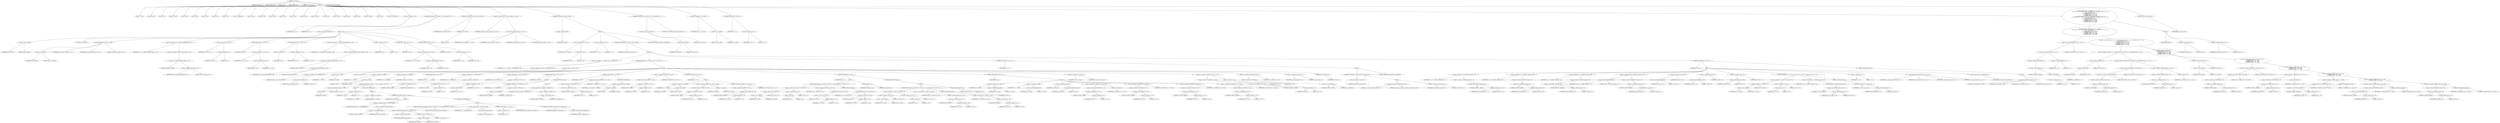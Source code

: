 digraph cache_insert {  
"1000125" [label = "(METHOD,cache_insert)" ]
"1000126" [label = "(PARAM,const char *a1)" ]
"1000127" [label = "(PARAM,_DWORD *a2)" ]
"1000128" [label = "(PARAM,int a3)" ]
"1000129" [label = "(PARAM,unsigned int a4)" ]
"1000130" [label = "(PARAM,unsigned __int16 a5)" ]
"1000131" [label = "(BLOCK,,)" ]
"1000132" [label = "(LOCAL,v5: __int16)" ]
"1000133" [label = "(LOCAL,result: int)" ]
"1000134" [label = "(LOCAL,v11: int)" ]
"1000135" [label = "(LOCAL,v12: __int16)" ]
"1000136" [label = "(LOCAL,v13: int)" ]
"1000137" [label = "(LOCAL,v14: int)" ]
"1000138" [label = "(LOCAL,v15: int)" ]
"1000139" [label = "(LOCAL,v16: int)" ]
"1000140" [label = "(LOCAL,v17: int)" ]
"1000141" [label = "(LOCAL,v18: unsigned int)" ]
"1000142" [label = "(LOCAL,v19: bool)" ]
"1000143" [label = "(LOCAL,v20: bool)" ]
"1000144" [label = "(LOCAL,v21: int)" ]
"1000145" [label = "(LOCAL,v22: int)" ]
"1000146" [label = "(LOCAL,v23: int)" ]
"1000147" [label = "(LOCAL,v24: int *)" ]
"1000148" [label = "(LOCAL,v25: char *)" ]
"1000149" [label = "(LOCAL,v26: int)" ]
"1000150" [label = "(LOCAL,v27: int)" ]
"1000151" [label = "(LOCAL,v28: int)" ]
"1000152" [label = "(LOCAL,v29: int)" ]
"1000153" [label = "(LOCAL,v30: _BYTE *)" ]
"1000154" [label = "(LOCAL,v31: int)" ]
"1000155" [label = "(LOCAL,v32: _DWORD [ 4 ])" ]
"1000156" [label = "(<operator>.assignment,v5 = a5)" ]
"1000157" [label = "(IDENTIFIER,v5,v5 = a5)" ]
"1000158" [label = "(IDENTIFIER,a5,v5 = a5)" ]
"1000159" [label = "(CONTROL_STRUCTURE,if ( (a5 & 0x980) != 0 ),if ( (a5 & 0x980) != 0 ))" ]
"1000160" [label = "(<operator>.notEquals,(a5 & 0x980) != 0)" ]
"1000161" [label = "(<operator>.and,a5 & 0x980)" ]
"1000162" [label = "(IDENTIFIER,a5,a5 & 0x980)" ]
"1000163" [label = "(LITERAL,0x980,a5 & 0x980)" ]
"1000164" [label = "(LITERAL,0,(a5 & 0x980) != 0)" ]
"1000165" [label = "(BLOCK,,)" ]
"1000166" [label = "(log_query,log_query(a5 | 0x10000, a1, a2, 0))" ]
"1000167" [label = "(<operator>.or,a5 | 0x10000)" ]
"1000168" [label = "(IDENTIFIER,a5,a5 | 0x10000)" ]
"1000169" [label = "(LITERAL,0x10000,a5 | 0x10000)" ]
"1000170" [label = "(IDENTIFIER,a1,log_query(a5 | 0x10000, a1, a2, 0))" ]
"1000171" [label = "(IDENTIFIER,a2,log_query(a5 | 0x10000, a1, a2, 0))" ]
"1000172" [label = "(LITERAL,0,log_query(a5 | 0x10000, a1, a2, 0))" ]
"1000173" [label = "(<operator>.assignment,v18 = *(_DWORD *)(dnsmasq_daemon + 252))" ]
"1000174" [label = "(IDENTIFIER,v18,v18 = *(_DWORD *)(dnsmasq_daemon + 252))" ]
"1000175" [label = "(<operator>.indirection,*(_DWORD *)(dnsmasq_daemon + 252))" ]
"1000176" [label = "(<operator>.cast,(_DWORD *)(dnsmasq_daemon + 252))" ]
"1000177" [label = "(UNKNOWN,_DWORD *,_DWORD *)" ]
"1000178" [label = "(<operator>.addition,dnsmasq_daemon + 252)" ]
"1000179" [label = "(IDENTIFIER,dnsmasq_daemon,dnsmasq_daemon + 252)" ]
"1000180" [label = "(LITERAL,252,dnsmasq_daemon + 252)" ]
"1000181" [label = "(<operator>.assignment,v19 = v18 != 0)" ]
"1000182" [label = "(IDENTIFIER,v19,v19 = v18 != 0)" ]
"1000183" [label = "(<operator>.notEquals,v18 != 0)" ]
"1000184" [label = "(IDENTIFIER,v18,v18 != 0)" ]
"1000185" [label = "(LITERAL,0,v18 != 0)" ]
"1000186" [label = "(CONTROL_STRUCTURE,if ( v18 ),if ( v18 ))" ]
"1000187" [label = "(IDENTIFIER,v18,if ( v18 ))" ]
"1000188" [label = "(<operator>.assignment,v19 = a4 > v18)" ]
"1000189" [label = "(IDENTIFIER,v19,v19 = a4 > v18)" ]
"1000190" [label = "(<operator>.greaterThan,a4 > v18)" ]
"1000191" [label = "(IDENTIFIER,a4,a4 > v18)" ]
"1000192" [label = "(IDENTIFIER,v18,a4 > v18)" ]
"1000193" [label = "(CONTROL_STRUCTURE,if ( !v19 ),if ( !v19 ))" ]
"1000194" [label = "(<operator>.logicalNot,!v19)" ]
"1000195" [label = "(IDENTIFIER,v19,!v19)" ]
"1000196" [label = "(<operator>.assignment,v18 = a4)" ]
"1000197" [label = "(IDENTIFIER,v18,v18 = a4)" ]
"1000198" [label = "(IDENTIFIER,a4,v18 = a4)" ]
"1000199" [label = "(<operator>.assignment,a4 = *(_DWORD *)(dnsmasq_daemon + 248))" ]
"1000200" [label = "(IDENTIFIER,a4,a4 = *(_DWORD *)(dnsmasq_daemon + 248))" ]
"1000201" [label = "(<operator>.indirection,*(_DWORD *)(dnsmasq_daemon + 248))" ]
"1000202" [label = "(<operator>.cast,(_DWORD *)(dnsmasq_daemon + 248))" ]
"1000203" [label = "(UNKNOWN,_DWORD *,_DWORD *)" ]
"1000204" [label = "(<operator>.addition,dnsmasq_daemon + 248)" ]
"1000205" [label = "(IDENTIFIER,dnsmasq_daemon,dnsmasq_daemon + 248)" ]
"1000206" [label = "(LITERAL,248,dnsmasq_daemon + 248)" ]
"1000207" [label = "(<operator>.assignment,v20 = 1)" ]
"1000208" [label = "(IDENTIFIER,v20,v20 = 1)" ]
"1000209" [label = "(LITERAL,1,v20 = 1)" ]
"1000210" [label = "(CONTROL_STRUCTURE,if ( a4 ),if ( a4 ))" ]
"1000211" [label = "(IDENTIFIER,a4,if ( a4 ))" ]
"1000212" [label = "(<operator>.assignment,v20 = v18 >= a4)" ]
"1000213" [label = "(IDENTIFIER,v20,v20 = v18 >= a4)" ]
"1000214" [label = "(<operator>.greaterEqualsThan,v18 >= a4)" ]
"1000215" [label = "(IDENTIFIER,v18,v18 >= a4)" ]
"1000216" [label = "(IDENTIFIER,a4,v18 >= a4)" ]
"1000217" [label = "(CONTROL_STRUCTURE,if ( v20 ),if ( v20 ))" ]
"1000218" [label = "(IDENTIFIER,v20,if ( v20 ))" ]
"1000219" [label = "(<operator>.assignment,a4 = v18)" ]
"1000220" [label = "(IDENTIFIER,a4,a4 = v18)" ]
"1000221" [label = "(IDENTIFIER,v18,a4 = v18)" ]
"1000222" [label = "(CONTROL_STRUCTURE,if ( insert_error ),if ( insert_error ))" ]
"1000223" [label = "(IDENTIFIER,insert_error,if ( insert_error ))" ]
"1000224" [label = "(RETURN,return 0;,return 0;)" ]
"1000225" [label = "(LITERAL,0,return 0;)" ]
"1000226" [label = "(<operator>.assignment,result = cache_scan_free(a1, a2, a3, a5))" ]
"1000227" [label = "(IDENTIFIER,result,result = cache_scan_free(a1, a2, a3, a5))" ]
"1000228" [label = "(cache_scan_free,cache_scan_free(a1, a2, a3, a5))" ]
"1000229" [label = "(IDENTIFIER,a1,cache_scan_free(a1, a2, a3, a5))" ]
"1000230" [label = "(IDENTIFIER,a2,cache_scan_free(a1, a2, a3, a5))" ]
"1000231" [label = "(IDENTIFIER,a3,cache_scan_free(a1, a2, a3, a5))" ]
"1000232" [label = "(IDENTIFIER,a5,cache_scan_free(a1, a2, a3, a5))" ]
"1000233" [label = "(CONTROL_STRUCTURE,if ( !result ),if ( !result ))" ]
"1000234" [label = "(<operator>.logicalNot,!result)" ]
"1000235" [label = "(IDENTIFIER,result,!result)" ]
"1000236" [label = "(BLOCK,,)" ]
"1000237" [label = "(<operator>.assignment,v31 = a5 & 4)" ]
"1000238" [label = "(IDENTIFIER,v31,v31 = a5 & 4)" ]
"1000239" [label = "(<operator>.and,a5 & 4)" ]
"1000240" [label = "(IDENTIFIER,a5,a5 & 4)" ]
"1000241" [label = "(LITERAL,4,a5 & 4)" ]
"1000242" [label = "(<operator>.assignment,v11 = 0)" ]
"1000243" [label = "(IDENTIFIER,v11,v11 = 0)" ]
"1000244" [label = "(LITERAL,0,v11 = 0)" ]
"1000245" [label = "(CONTROL_STRUCTURE,while ( cache_tail ),while ( cache_tail ))" ]
"1000246" [label = "(IDENTIFIER,cache_tail,while ( cache_tail ))" ]
"1000247" [label = "(BLOCK,,)" ]
"1000248" [label = "(<operator>.assignment,v17 = *(unsigned __int16 *)(cache_tail + 36))" ]
"1000249" [label = "(IDENTIFIER,v17,v17 = *(unsigned __int16 *)(cache_tail + 36))" ]
"1000250" [label = "(<operator>.indirection,*(unsigned __int16 *)(cache_tail + 36))" ]
"1000251" [label = "(<operator>.cast,(unsigned __int16 *)(cache_tail + 36))" ]
"1000252" [label = "(UNKNOWN,unsigned __int16 *,unsigned __int16 *)" ]
"1000253" [label = "(<operator>.addition,cache_tail + 36)" ]
"1000254" [label = "(IDENTIFIER,cache_tail,cache_tail + 36)" ]
"1000255" [label = "(LITERAL,36,cache_tail + 36)" ]
"1000256" [label = "(CONTROL_STRUCTURE,if ( (v17 & 0xC) == 0 ),if ( (v17 & 0xC) == 0 ))" ]
"1000257" [label = "(<operator>.equals,(v17 & 0xC) == 0)" ]
"1000258" [label = "(<operator>.and,v17 & 0xC)" ]
"1000259" [label = "(IDENTIFIER,v17,v17 & 0xC)" ]
"1000260" [label = "(LITERAL,0xC,v17 & 0xC)" ]
"1000261" [label = "(LITERAL,0,(v17 & 0xC) == 0)" ]
"1000262" [label = "(BLOCK,,)" ]
"1000263" [label = "(<operator>.assignment,v21 = (int)a1)" ]
"1000264" [label = "(IDENTIFIER,v21,v21 = (int)a1)" ]
"1000265" [label = "(<operator>.cast,(int)a1)" ]
"1000266" [label = "(UNKNOWN,int,int)" ]
"1000267" [label = "(IDENTIFIER,a1,(int)a1)" ]
"1000268" [label = "(<operator>.assignment,v22 = cache_tail)" ]
"1000269" [label = "(IDENTIFIER,v22,v22 = cache_tail)" ]
"1000270" [label = "(IDENTIFIER,cache_tail,v22 = cache_tail)" ]
"1000271" [label = "(CONTROL_STRUCTURE,if ( a1 ),if ( a1 ))" ]
"1000272" [label = "(IDENTIFIER,a1,if ( a1 ))" ]
"1000273" [label = "(BLOCK,,)" ]
"1000274" [label = "(CONTROL_STRUCTURE,if ( strlen(a1) <= 0x31 ),if ( strlen(a1) <= 0x31 ))" ]
"1000275" [label = "(<operator>.lessEqualsThan,strlen(a1) <= 0x31)" ]
"1000276" [label = "(strlen,strlen(a1))" ]
"1000277" [label = "(IDENTIFIER,a1,strlen(a1))" ]
"1000278" [label = "(LITERAL,0x31,strlen(a1) <= 0x31)" ]
"1000279" [label = "(BLOCK,,)" ]
"1000280" [label = "(<operator>.assignment,v21 = 0)" ]
"1000281" [label = "(IDENTIFIER,v21,v21 = 0)" ]
"1000282" [label = "(LITERAL,0,v21 = 0)" ]
"1000283" [label = "(CONTROL_STRUCTURE,else,else)" ]
"1000284" [label = "(BLOCK,,)" ]
"1000285" [label = "(<operator>.assignment,v21 = big_free)" ]
"1000286" [label = "(IDENTIFIER,v21,v21 = big_free)" ]
"1000287" [label = "(IDENTIFIER,big_free,v21 = big_free)" ]
"1000288" [label = "(CONTROL_STRUCTURE,if ( big_free ),if ( big_free ))" ]
"1000289" [label = "(IDENTIFIER,big_free,if ( big_free ))" ]
"1000290" [label = "(BLOCK,,)" ]
"1000291" [label = "(<operator>.assignment,big_free = *(_DWORD *)big_free)" ]
"1000292" [label = "(IDENTIFIER,big_free,big_free = *(_DWORD *)big_free)" ]
"1000293" [label = "(<operator>.indirection,*(_DWORD *)big_free)" ]
"1000294" [label = "(<operator>.cast,(_DWORD *)big_free)" ]
"1000295" [label = "(UNKNOWN,_DWORD *,_DWORD *)" ]
"1000296" [label = "(IDENTIFIER,big_free,(_DWORD *)big_free)" ]
"1000297" [label = "(CONTROL_STRUCTURE,else,else)" ]
"1000298" [label = "(BLOCK,,)" ]
"1000299" [label = "(CONTROL_STRUCTURE,if ( !bignames_left && (a5 & 0x5000) == 0 ),if ( !bignames_left && (a5 & 0x5000) == 0 ))" ]
"1000300" [label = "(<operator>.logicalAnd,!bignames_left && (a5 & 0x5000) == 0)" ]
"1000301" [label = "(<operator>.logicalNot,!bignames_left)" ]
"1000302" [label = "(IDENTIFIER,bignames_left,!bignames_left)" ]
"1000303" [label = "(<operator>.equals,(a5 & 0x5000) == 0)" ]
"1000304" [label = "(<operator>.and,a5 & 0x5000)" ]
"1000305" [label = "(IDENTIFIER,a5,a5 & 0x5000)" ]
"1000306" [label = "(LITERAL,0x5000,a5 & 0x5000)" ]
"1000307" [label = "(LITERAL,0,(a5 & 0x5000) == 0)" ]
"1000308" [label = "(CONTROL_STRUCTURE,goto LABEL_16;,goto LABEL_16;)" ]
"1000309" [label = "(<operator>.assignment,v21 = whine_malloc(1028))" ]
"1000310" [label = "(IDENTIFIER,v21,v21 = whine_malloc(1028))" ]
"1000311" [label = "(whine_malloc,whine_malloc(1028))" ]
"1000312" [label = "(LITERAL,1028,whine_malloc(1028))" ]
"1000313" [label = "(CONTROL_STRUCTURE,if ( !v21 ),if ( !v21 ))" ]
"1000314" [label = "(<operator>.logicalNot,!v21)" ]
"1000315" [label = "(IDENTIFIER,v21,!v21)" ]
"1000316" [label = "(CONTROL_STRUCTURE,goto LABEL_16;,goto LABEL_16;)" ]
"1000317" [label = "(CONTROL_STRUCTURE,if ( bignames_left ),if ( bignames_left ))" ]
"1000318" [label = "(IDENTIFIER,bignames_left,if ( bignames_left ))" ]
"1000319" [label = "(<operator>.preDecrement,--bignames_left)" ]
"1000320" [label = "(IDENTIFIER,bignames_left,--bignames_left)" ]
"1000321" [label = "(<operator>.assignment,v23 = *(_DWORD *)v22)" ]
"1000322" [label = "(IDENTIFIER,v23,v23 = *(_DWORD *)v22)" ]
"1000323" [label = "(<operator>.indirection,*(_DWORD *)v22)" ]
"1000324" [label = "(<operator>.cast,(_DWORD *)v22)" ]
"1000325" [label = "(UNKNOWN,_DWORD *,_DWORD *)" ]
"1000326" [label = "(IDENTIFIER,v22,(_DWORD *)v22)" ]
"1000327" [label = "(<operator>.assignment,v24 = *(int **)(v22 + 4))" ]
"1000328" [label = "(IDENTIFIER,v24,v24 = *(int **)(v22 + 4))" ]
"1000329" [label = "(<operator>.indirection,*(int **)(v22 + 4))" ]
"1000330" [label = "(<operator>.cast,(int **)(v22 + 4))" ]
"1000331" [label = "(UNKNOWN,int **,int **)" ]
"1000332" [label = "(<operator>.addition,v22 + 4)" ]
"1000333" [label = "(IDENTIFIER,v22,v22 + 4)" ]
"1000334" [label = "(LITERAL,4,v22 + 4)" ]
"1000335" [label = "(CONTROL_STRUCTURE,if ( v24 ),if ( v24 ))" ]
"1000336" [label = "(IDENTIFIER,v24,if ( v24 ))" ]
"1000337" [label = "(BLOCK,,)" ]
"1000338" [label = "(<operator>.assignment,*v24 = v23)" ]
"1000339" [label = "(<operator>.indirection,*v24)" ]
"1000340" [label = "(IDENTIFIER,v24,*v24 = v23)" ]
"1000341" [label = "(IDENTIFIER,v23,*v24 = v23)" ]
"1000342" [label = "(<operator>.assignment,v23 = *(_DWORD *)v22)" ]
"1000343" [label = "(IDENTIFIER,v23,v23 = *(_DWORD *)v22)" ]
"1000344" [label = "(<operator>.indirection,*(_DWORD *)v22)" ]
"1000345" [label = "(<operator>.cast,(_DWORD *)v22)" ]
"1000346" [label = "(UNKNOWN,_DWORD *,_DWORD *)" ]
"1000347" [label = "(IDENTIFIER,v22,(_DWORD *)v22)" ]
"1000348" [label = "(CONTROL_STRUCTURE,else,else)" ]
"1000349" [label = "(BLOCK,,)" ]
"1000350" [label = "(<operator>.assignment,cache_head = *(_DWORD *)v22)" ]
"1000351" [label = "(IDENTIFIER,cache_head,cache_head = *(_DWORD *)v22)" ]
"1000352" [label = "(<operator>.indirection,*(_DWORD *)v22)" ]
"1000353" [label = "(<operator>.cast,(_DWORD *)v22)" ]
"1000354" [label = "(UNKNOWN,_DWORD *,_DWORD *)" ]
"1000355" [label = "(IDENTIFIER,v22,(_DWORD *)v22)" ]
"1000356" [label = "(CONTROL_STRUCTURE,if ( v23 ),if ( v23 ))" ]
"1000357" [label = "(IDENTIFIER,v23,if ( v23 ))" ]
"1000358" [label = "(<operator>.assignment,*(_DWORD *)(v23 + 4) = v24)" ]
"1000359" [label = "(<operator>.indirection,*(_DWORD *)(v23 + 4))" ]
"1000360" [label = "(<operator>.cast,(_DWORD *)(v23 + 4))" ]
"1000361" [label = "(UNKNOWN,_DWORD *,_DWORD *)" ]
"1000362" [label = "(<operator>.addition,v23 + 4)" ]
"1000363" [label = "(IDENTIFIER,v23,v23 + 4)" ]
"1000364" [label = "(LITERAL,4,v23 + 4)" ]
"1000365" [label = "(IDENTIFIER,v24,*(_DWORD *)(v23 + 4) = v24)" ]
"1000366" [label = "(CONTROL_STRUCTURE,else,else)" ]
"1000367" [label = "(<operator>.assignment,cache_tail = (int)v24)" ]
"1000368" [label = "(IDENTIFIER,cache_tail,cache_tail = (int)v24)" ]
"1000369" [label = "(<operator>.cast,(int)v24)" ]
"1000370" [label = "(UNKNOWN,int,int)" ]
"1000371" [label = "(IDENTIFIER,v24,(int)v24)" ]
"1000372" [label = "(<operator>.assignment,*(_WORD *)(v22 + 36) = a5)" ]
"1000373" [label = "(<operator>.indirection,*(_WORD *)(v22 + 36))" ]
"1000374" [label = "(<operator>.cast,(_WORD *)(v22 + 36))" ]
"1000375" [label = "(UNKNOWN,_WORD *,_WORD *)" ]
"1000376" [label = "(<operator>.addition,v22 + 36)" ]
"1000377" [label = "(IDENTIFIER,v22,v22 + 36)" ]
"1000378" [label = "(LITERAL,36,v22 + 36)" ]
"1000379" [label = "(IDENTIFIER,a5,*(_WORD *)(v22 + 36) = a5)" ]
"1000380" [label = "(CONTROL_STRUCTURE,if ( v21 ),if ( v21 ))" ]
"1000381" [label = "(IDENTIFIER,v21,if ( v21 ))" ]
"1000382" [label = "(BLOCK,,)" ]
"1000383" [label = "(<operator>.assignment,v5 = a5 | 0x200)" ]
"1000384" [label = "(IDENTIFIER,v5,v5 = a5 | 0x200)" ]
"1000385" [label = "(<operator>.or,a5 | 0x200)" ]
"1000386" [label = "(IDENTIFIER,a5,a5 | 0x200)" ]
"1000387" [label = "(LITERAL,0x200,a5 | 0x200)" ]
"1000388" [label = "(<operator>.assignment,*(_WORD *)(v22 + 36) = a5 | 0x200)" ]
"1000389" [label = "(<operator>.indirection,*(_WORD *)(v22 + 36))" ]
"1000390" [label = "(<operator>.cast,(_WORD *)(v22 + 36))" ]
"1000391" [label = "(UNKNOWN,_WORD *,_WORD *)" ]
"1000392" [label = "(<operator>.addition,v22 + 36)" ]
"1000393" [label = "(IDENTIFIER,v22,v22 + 36)" ]
"1000394" [label = "(LITERAL,36,v22 + 36)" ]
"1000395" [label = "(<operator>.or,a5 | 0x200)" ]
"1000396" [label = "(IDENTIFIER,a5,a5 | 0x200)" ]
"1000397" [label = "(LITERAL,0x200,a5 | 0x200)" ]
"1000398" [label = "(<operator>.assignment,*(_DWORD *)(v22 + 40) = v21)" ]
"1000399" [label = "(<operator>.indirection,*(_DWORD *)(v22 + 40))" ]
"1000400" [label = "(<operator>.cast,(_DWORD *)(v22 + 40))" ]
"1000401" [label = "(UNKNOWN,_DWORD *,_DWORD *)" ]
"1000402" [label = "(<operator>.addition,v22 + 40)" ]
"1000403" [label = "(IDENTIFIER,v22,v22 + 40)" ]
"1000404" [label = "(LITERAL,40,v22 + 40)" ]
"1000405" [label = "(IDENTIFIER,v21,*(_DWORD *)(v22 + 40) = v21)" ]
"1000406" [label = "(CONTROL_STRUCTURE,if ( a1 ),if ( a1 ))" ]
"1000407" [label = "(IDENTIFIER,a1,if ( a1 ))" ]
"1000408" [label = "(BLOCK,,)" ]
"1000409" [label = "(CONTROL_STRUCTURE,if ( (v5 & 0x200) != 0 || (v5 & 2) != 0 ),if ( (v5 & 0x200) != 0 || (v5 & 2) != 0 ))" ]
"1000410" [label = "(<operator>.logicalOr,(v5 & 0x200) != 0 || (v5 & 2) != 0)" ]
"1000411" [label = "(<operator>.notEquals,(v5 & 0x200) != 0)" ]
"1000412" [label = "(<operator>.and,v5 & 0x200)" ]
"1000413" [label = "(IDENTIFIER,v5,v5 & 0x200)" ]
"1000414" [label = "(LITERAL,0x200,v5 & 0x200)" ]
"1000415" [label = "(LITERAL,0,(v5 & 0x200) != 0)" ]
"1000416" [label = "(<operator>.notEquals,(v5 & 2) != 0)" ]
"1000417" [label = "(<operator>.and,v5 & 2)" ]
"1000418" [label = "(IDENTIFIER,v5,v5 & 2)" ]
"1000419" [label = "(LITERAL,2,v5 & 2)" ]
"1000420" [label = "(LITERAL,0,(v5 & 2) != 0)" ]
"1000421" [label = "(<operator>.assignment,v25 = *(char **)(v22 + 40))" ]
"1000422" [label = "(IDENTIFIER,v25,v25 = *(char **)(v22 + 40))" ]
"1000423" [label = "(<operator>.indirection,*(char **)(v22 + 40))" ]
"1000424" [label = "(<operator>.cast,(char **)(v22 + 40))" ]
"1000425" [label = "(UNKNOWN,char **,char **)" ]
"1000426" [label = "(<operator>.addition,v22 + 40)" ]
"1000427" [label = "(IDENTIFIER,v22,v22 + 40)" ]
"1000428" [label = "(LITERAL,40,v22 + 40)" ]
"1000429" [label = "(CONTROL_STRUCTURE,else,else)" ]
"1000430" [label = "(<operator>.assignment,v25 = (char *)(v22 + 40))" ]
"1000431" [label = "(IDENTIFIER,v25,v25 = (char *)(v22 + 40))" ]
"1000432" [label = "(<operator>.cast,(char *)(v22 + 40))" ]
"1000433" [label = "(UNKNOWN,char *,char *)" ]
"1000434" [label = "(<operator>.addition,v22 + 40)" ]
"1000435" [label = "(IDENTIFIER,v22,v22 + 40)" ]
"1000436" [label = "(LITERAL,40,v22 + 40)" ]
"1000437" [label = "(strcpy,strcpy(v25, a1))" ]
"1000438" [label = "(IDENTIFIER,v25,strcpy(v25, a1))" ]
"1000439" [label = "(IDENTIFIER,a1,strcpy(v25, a1))" ]
"1000440" [label = "(CONTROL_STRUCTURE,else,else)" ]
"1000441" [label = "(BLOCK,,)" ]
"1000442" [label = "(CONTROL_STRUCTURE,if ( (v5 & 0x200) != 0 || (v5 & 2) != 0 ),if ( (v5 & 0x200) != 0 || (v5 & 2) != 0 ))" ]
"1000443" [label = "(<operator>.logicalOr,(v5 & 0x200) != 0 || (v5 & 2) != 0)" ]
"1000444" [label = "(<operator>.notEquals,(v5 & 0x200) != 0)" ]
"1000445" [label = "(<operator>.and,v5 & 0x200)" ]
"1000446" [label = "(IDENTIFIER,v5,v5 & 0x200)" ]
"1000447" [label = "(LITERAL,0x200,v5 & 0x200)" ]
"1000448" [label = "(LITERAL,0,(v5 & 0x200) != 0)" ]
"1000449" [label = "(<operator>.notEquals,(v5 & 2) != 0)" ]
"1000450" [label = "(<operator>.and,v5 & 2)" ]
"1000451" [label = "(IDENTIFIER,v5,v5 & 2)" ]
"1000452" [label = "(LITERAL,2,v5 & 2)" ]
"1000453" [label = "(LITERAL,0,(v5 & 2) != 0)" ]
"1000454" [label = "(<operator>.assignment,v30 = *(_BYTE **)(v22 + 40))" ]
"1000455" [label = "(IDENTIFIER,v30,v30 = *(_BYTE **)(v22 + 40))" ]
"1000456" [label = "(<operator>.indirection,*(_BYTE **)(v22 + 40))" ]
"1000457" [label = "(<operator>.cast,(_BYTE **)(v22 + 40))" ]
"1000458" [label = "(UNKNOWN,_BYTE **,_BYTE **)" ]
"1000459" [label = "(<operator>.addition,v22 + 40)" ]
"1000460" [label = "(IDENTIFIER,v22,v22 + 40)" ]
"1000461" [label = "(LITERAL,40,v22 + 40)" ]
"1000462" [label = "(CONTROL_STRUCTURE,else,else)" ]
"1000463" [label = "(<operator>.assignment,v30 = (_BYTE *)(v22 + 40))" ]
"1000464" [label = "(IDENTIFIER,v30,v30 = (_BYTE *)(v22 + 40))" ]
"1000465" [label = "(<operator>.cast,(_BYTE *)(v22 + 40))" ]
"1000466" [label = "(UNKNOWN,_BYTE *,_BYTE *)" ]
"1000467" [label = "(<operator>.addition,v22 + 40)" ]
"1000468" [label = "(IDENTIFIER,v22,v22 + 40)" ]
"1000469" [label = "(LITERAL,40,v22 + 40)" ]
"1000470" [label = "(<operator>.assignment,*v30 = 0)" ]
"1000471" [label = "(<operator>.indirection,*v30)" ]
"1000472" [label = "(IDENTIFIER,v30,*v30 = 0)" ]
"1000473" [label = "(LITERAL,0,*v30 = 0)" ]
"1000474" [label = "(CONTROL_STRUCTURE,if ( a2 ),if ( a2 ))" ]
"1000475" [label = "(IDENTIFIER,a2,if ( a2 ))" ]
"1000476" [label = "(BLOCK,,)" ]
"1000477" [label = "(<operator>.assignment,v26 = a2[1])" ]
"1000478" [label = "(IDENTIFIER,v26,v26 = a2[1])" ]
"1000479" [label = "(<operator>.indirectIndexAccess,a2[1])" ]
"1000480" [label = "(IDENTIFIER,a2,v26 = a2[1])" ]
"1000481" [label = "(LITERAL,1,v26 = a2[1])" ]
"1000482" [label = "(<operator>.assignment,v27 = a2[2])" ]
"1000483" [label = "(IDENTIFIER,v27,v27 = a2[2])" ]
"1000484" [label = "(<operator>.indirectIndexAccess,a2[2])" ]
"1000485" [label = "(IDENTIFIER,a2,v27 = a2[2])" ]
"1000486" [label = "(LITERAL,2,v27 = a2[2])" ]
"1000487" [label = "(<operator>.assignment,v28 = a2[3])" ]
"1000488" [label = "(IDENTIFIER,v28,v28 = a2[3])" ]
"1000489" [label = "(<operator>.indirectIndexAccess,a2[3])" ]
"1000490" [label = "(IDENTIFIER,a2,v28 = a2[3])" ]
"1000491" [label = "(LITERAL,3,v28 = a2[3])" ]
"1000492" [label = "(<operator>.assignment,*(_DWORD *)(v22 + 12) = *a2)" ]
"1000493" [label = "(<operator>.indirection,*(_DWORD *)(v22 + 12))" ]
"1000494" [label = "(<operator>.cast,(_DWORD *)(v22 + 12))" ]
"1000495" [label = "(UNKNOWN,_DWORD *,_DWORD *)" ]
"1000496" [label = "(<operator>.addition,v22 + 12)" ]
"1000497" [label = "(IDENTIFIER,v22,v22 + 12)" ]
"1000498" [label = "(LITERAL,12,v22 + 12)" ]
"1000499" [label = "(<operator>.indirection,*a2)" ]
"1000500" [label = "(IDENTIFIER,a2,*(_DWORD *)(v22 + 12) = *a2)" ]
"1000501" [label = "(<operator>.assignment,*(_DWORD *)(v22 + 16) = v26)" ]
"1000502" [label = "(<operator>.indirection,*(_DWORD *)(v22 + 16))" ]
"1000503" [label = "(<operator>.cast,(_DWORD *)(v22 + 16))" ]
"1000504" [label = "(UNKNOWN,_DWORD *,_DWORD *)" ]
"1000505" [label = "(<operator>.addition,v22 + 16)" ]
"1000506" [label = "(IDENTIFIER,v22,v22 + 16)" ]
"1000507" [label = "(LITERAL,16,v22 + 16)" ]
"1000508" [label = "(IDENTIFIER,v26,*(_DWORD *)(v22 + 16) = v26)" ]
"1000509" [label = "(<operator>.assignment,*(_DWORD *)(v22 + 20) = v27)" ]
"1000510" [label = "(<operator>.indirection,*(_DWORD *)(v22 + 20))" ]
"1000511" [label = "(<operator>.cast,(_DWORD *)(v22 + 20))" ]
"1000512" [label = "(UNKNOWN,_DWORD *,_DWORD *)" ]
"1000513" [label = "(<operator>.addition,v22 + 20)" ]
"1000514" [label = "(IDENTIFIER,v22,v22 + 20)" ]
"1000515" [label = "(LITERAL,20,v22 + 20)" ]
"1000516" [label = "(IDENTIFIER,v27,*(_DWORD *)(v22 + 20) = v27)" ]
"1000517" [label = "(<operator>.assignment,*(_DWORD *)(v22 + 24) = v28)" ]
"1000518" [label = "(<operator>.indirection,*(_DWORD *)(v22 + 24))" ]
"1000519" [label = "(<operator>.cast,(_DWORD *)(v22 + 24))" ]
"1000520" [label = "(UNKNOWN,_DWORD *,_DWORD *)" ]
"1000521" [label = "(<operator>.addition,v22 + 24)" ]
"1000522" [label = "(IDENTIFIER,v22,v22 + 24)" ]
"1000523" [label = "(LITERAL,24,v22 + 24)" ]
"1000524" [label = "(IDENTIFIER,v28,*(_DWORD *)(v22 + 24) = v28)" ]
"1000525" [label = "(<operator>.assignment,v29 = new_chain)" ]
"1000526" [label = "(IDENTIFIER,v29,v29 = new_chain)" ]
"1000527" [label = "(IDENTIFIER,new_chain,v29 = new_chain)" ]
"1000528" [label = "(<operator>.assignment,*(_DWORD *)(v22 + 28) = a4 + a3)" ]
"1000529" [label = "(<operator>.indirection,*(_DWORD *)(v22 + 28))" ]
"1000530" [label = "(<operator>.cast,(_DWORD *)(v22 + 28))" ]
"1000531" [label = "(UNKNOWN,_DWORD *,_DWORD *)" ]
"1000532" [label = "(<operator>.addition,v22 + 28)" ]
"1000533" [label = "(IDENTIFIER,v22,v22 + 28)" ]
"1000534" [label = "(LITERAL,28,v22 + 28)" ]
"1000535" [label = "(<operator>.addition,a4 + a3)" ]
"1000536" [label = "(IDENTIFIER,a4,a4 + a3)" ]
"1000537" [label = "(IDENTIFIER,a3,a4 + a3)" ]
"1000538" [label = "(<operator>.assignment,*(_DWORD *)v22 = v29)" ]
"1000539" [label = "(<operator>.indirection,*(_DWORD *)v22)" ]
"1000540" [label = "(<operator>.cast,(_DWORD *)v22)" ]
"1000541" [label = "(UNKNOWN,_DWORD *,_DWORD *)" ]
"1000542" [label = "(IDENTIFIER,v22,(_DWORD *)v22)" ]
"1000543" [label = "(IDENTIFIER,v29,*(_DWORD *)v22 = v29)" ]
"1000544" [label = "(<operator>.assignment,new_chain = v22)" ]
"1000545" [label = "(IDENTIFIER,new_chain,new_chain = v22)" ]
"1000546" [label = "(IDENTIFIER,v22,new_chain = v22)" ]
"1000547" [label = "(RETURN,return v22;,return v22;)" ]
"1000548" [label = "(IDENTIFIER,v22,return v22;)" ]
"1000549" [label = "(CONTROL_STRUCTURE,if ( v11 ),if ( v11 ))" ]
"1000550" [label = "(IDENTIFIER,v11,if ( v11 ))" ]
"1000551" [label = "(BLOCK,,)" ]
"1000552" [label = "(CONTROL_STRUCTURE,if ( !warned_11052 ),if ( !warned_11052 ))" ]
"1000553" [label = "(<operator>.logicalNot,!warned_11052)" ]
"1000554" [label = "(IDENTIFIER,warned_11052,!warned_11052)" ]
"1000555" [label = "(BLOCK,,)" ]
"1000556" [label = "(my_syslog,my_syslog(3, \"Internal error in cache.\"))" ]
"1000557" [label = "(LITERAL,3,my_syslog(3, \"Internal error in cache.\"))" ]
"1000558" [label = "(LITERAL,\"Internal error in cache.\",my_syslog(3, \"Internal error in cache.\"))" ]
"1000559" [label = "(<operator>.assignment,warned_11052 = 1)" ]
"1000560" [label = "(IDENTIFIER,warned_11052,warned_11052 = 1)" ]
"1000561" [label = "(LITERAL,1,warned_11052 = 1)" ]
"1000562" [label = "(CONTROL_STRUCTURE,goto LABEL_16;,goto LABEL_16;)" ]
"1000563" [label = "(CONTROL_STRUCTURE,if ( v31 ),if ( v31 ))" ]
"1000564" [label = "(IDENTIFIER,v31,if ( v31 ))" ]
"1000565" [label = "(BLOCK,,)" ]
"1000566" [label = "(<operator>.assignment,v13 = *(_DWORD *)(cache_tail + 16))" ]
"1000567" [label = "(IDENTIFIER,v13,v13 = *(_DWORD *)(cache_tail + 16))" ]
"1000568" [label = "(<operator>.indirection,*(_DWORD *)(cache_tail + 16))" ]
"1000569" [label = "(<operator>.cast,(_DWORD *)(cache_tail + 16))" ]
"1000570" [label = "(UNKNOWN,_DWORD *,_DWORD *)" ]
"1000571" [label = "(<operator>.addition,cache_tail + 16)" ]
"1000572" [label = "(IDENTIFIER,cache_tail,cache_tail + 16)" ]
"1000573" [label = "(LITERAL,16,cache_tail + 16)" ]
"1000574" [label = "(<operator>.assignment,v14 = *(_DWORD *)(cache_tail + 20))" ]
"1000575" [label = "(IDENTIFIER,v14,v14 = *(_DWORD *)(cache_tail + 20))" ]
"1000576" [label = "(<operator>.indirection,*(_DWORD *)(cache_tail + 20))" ]
"1000577" [label = "(<operator>.cast,(_DWORD *)(cache_tail + 20))" ]
"1000578" [label = "(UNKNOWN,_DWORD *,_DWORD *)" ]
"1000579" [label = "(<operator>.addition,cache_tail + 20)" ]
"1000580" [label = "(IDENTIFIER,cache_tail,cache_tail + 20)" ]
"1000581" [label = "(LITERAL,20,cache_tail + 20)" ]
"1000582" [label = "(<operator>.assignment,v15 = *(_DWORD *)(cache_tail + 24))" ]
"1000583" [label = "(IDENTIFIER,v15,v15 = *(_DWORD *)(cache_tail + 24))" ]
"1000584" [label = "(<operator>.indirection,*(_DWORD *)(cache_tail + 24))" ]
"1000585" [label = "(<operator>.cast,(_DWORD *)(cache_tail + 24))" ]
"1000586" [label = "(UNKNOWN,_DWORD *,_DWORD *)" ]
"1000587" [label = "(<operator>.addition,cache_tail + 24)" ]
"1000588" [label = "(IDENTIFIER,cache_tail,cache_tail + 24)" ]
"1000589" [label = "(LITERAL,24,cache_tail + 24)" ]
"1000590" [label = "(<operator>.assignment,v32[0] = *(_DWORD *)(cache_tail + 12))" ]
"1000591" [label = "(<operator>.indirectIndexAccess,v32[0])" ]
"1000592" [label = "(IDENTIFIER,v32,v32[0] = *(_DWORD *)(cache_tail + 12))" ]
"1000593" [label = "(LITERAL,0,v32[0] = *(_DWORD *)(cache_tail + 12))" ]
"1000594" [label = "(<operator>.indirection,*(_DWORD *)(cache_tail + 12))" ]
"1000595" [label = "(<operator>.cast,(_DWORD *)(cache_tail + 12))" ]
"1000596" [label = "(UNKNOWN,_DWORD *,_DWORD *)" ]
"1000597" [label = "(<operator>.addition,cache_tail + 12)" ]
"1000598" [label = "(IDENTIFIER,cache_tail,cache_tail + 12)" ]
"1000599" [label = "(LITERAL,12,cache_tail + 12)" ]
"1000600" [label = "(<operator>.assignment,v32[1] = v13)" ]
"1000601" [label = "(<operator>.indirectIndexAccess,v32[1])" ]
"1000602" [label = "(IDENTIFIER,v32,v32[1] = v13)" ]
"1000603" [label = "(LITERAL,1,v32[1] = v13)" ]
"1000604" [label = "(IDENTIFIER,v13,v32[1] = v13)" ]
"1000605" [label = "(<operator>.assignment,v32[2] = v14)" ]
"1000606" [label = "(<operator>.indirectIndexAccess,v32[2])" ]
"1000607" [label = "(IDENTIFIER,v32,v32[2] = v14)" ]
"1000608" [label = "(LITERAL,2,v32[2] = v14)" ]
"1000609" [label = "(IDENTIFIER,v14,v32[2] = v14)" ]
"1000610" [label = "(<operator>.assignment,v32[3] = v15)" ]
"1000611" [label = "(<operator>.indirectIndexAccess,v32[3])" ]
"1000612" [label = "(IDENTIFIER,v32,v32[3] = v15)" ]
"1000613" [label = "(LITERAL,3,v32[3] = v15)" ]
"1000614" [label = "(IDENTIFIER,v15,v32[3] = v15)" ]
"1000615" [label = "(CONTROL_STRUCTURE,if ( (v17 & 0x200) != 0 || (v17 & 2) != 0 ),if ( (v17 & 0x200) != 0 || (v17 & 2) != 0 ))" ]
"1000616" [label = "(<operator>.logicalOr,(v17 & 0x200) != 0 || (v17 & 2) != 0)" ]
"1000617" [label = "(<operator>.notEquals,(v17 & 0x200) != 0)" ]
"1000618" [label = "(<operator>.and,v17 & 0x200)" ]
"1000619" [label = "(IDENTIFIER,v17,v17 & 0x200)" ]
"1000620" [label = "(LITERAL,0x200,v17 & 0x200)" ]
"1000621" [label = "(LITERAL,0,(v17 & 0x200) != 0)" ]
"1000622" [label = "(<operator>.notEquals,(v17 & 2) != 0)" ]
"1000623" [label = "(<operator>.and,v17 & 2)" ]
"1000624" [label = "(IDENTIFIER,v17,v17 & 2)" ]
"1000625" [label = "(LITERAL,2,v17 & 2)" ]
"1000626" [label = "(LITERAL,0,(v17 & 2) != 0)" ]
"1000627" [label = "(<operator>.assignment,v16 = *(_DWORD *)(cache_tail + 40))" ]
"1000628" [label = "(IDENTIFIER,v16,v16 = *(_DWORD *)(cache_tail + 40))" ]
"1000629" [label = "(<operator>.indirection,*(_DWORD *)(cache_tail + 40))" ]
"1000630" [label = "(<operator>.cast,(_DWORD *)(cache_tail + 40))" ]
"1000631" [label = "(UNKNOWN,_DWORD *,_DWORD *)" ]
"1000632" [label = "(<operator>.addition,cache_tail + 40)" ]
"1000633" [label = "(IDENTIFIER,cache_tail,cache_tail + 40)" ]
"1000634" [label = "(LITERAL,40,cache_tail + 40)" ]
"1000635" [label = "(CONTROL_STRUCTURE,else,else)" ]
"1000636" [label = "(<operator>.assignment,v16 = cache_tail + 40)" ]
"1000637" [label = "(IDENTIFIER,v16,v16 = cache_tail + 40)" ]
"1000638" [label = "(<operator>.addition,cache_tail + 40)" ]
"1000639" [label = "(IDENTIFIER,cache_tail,cache_tail + 40)" ]
"1000640" [label = "(LITERAL,40,cache_tail + 40)" ]
"1000641" [label = "(<operator>.assignment,v11 = 1)" ]
"1000642" [label = "(IDENTIFIER,v11,v11 = 1)" ]
"1000643" [label = "(LITERAL,1,v11 = 1)" ]
"1000644" [label = "(cache_scan_free,cache_scan_free(v16, v32, a3, v17))" ]
"1000645" [label = "(IDENTIFIER,v16,cache_scan_free(v16, v32, a3, v17))" ]
"1000646" [label = "(IDENTIFIER,v32,cache_scan_free(v16, v32, a3, v17))" ]
"1000647" [label = "(IDENTIFIER,a3,cache_scan_free(v16, v32, a3, v17))" ]
"1000648" [label = "(IDENTIFIER,v17,cache_scan_free(v16, v32, a3, v17))" ]
"1000649" [label = "(<operator>.preIncrement,++cache_live_freed)" ]
"1000650" [label = "(IDENTIFIER,cache_live_freed,++cache_live_freed)" ]
"1000651" [label = "(CONTROL_STRUCTURE,else,else)" ]
"1000652" [label = "(BLOCK,,)" ]
"1000653" [label = "(cache_scan_free,cache_scan_free(0, 0, a3, 0))" ]
"1000654" [label = "(LITERAL,0,cache_scan_free(0, 0, a3, 0))" ]
"1000655" [label = "(LITERAL,0,cache_scan_free(0, 0, a3, 0))" ]
"1000656" [label = "(IDENTIFIER,a3,cache_scan_free(0, 0, a3, 0))" ]
"1000657" [label = "(LITERAL,0,cache_scan_free(0, 0, a3, 0))" ]
"1000658" [label = "(<operator>.assignment,v31 = 1)" ]
"1000659" [label = "(IDENTIFIER,v31,v31 = 1)" ]
"1000660" [label = "(LITERAL,1,v31 = 1)" ]
"1000661" [label = "(CONTROL_STRUCTURE,goto LABEL_16;,goto LABEL_16;)" ]
"1000662" [label = "(CONTROL_STRUCTURE,if ( (a5 & 0x180) == 0 ),if ( (a5 & 0x180) == 0 ))" ]
"1000663" [label = "(<operator>.equals,(a5 & 0x180) == 0)" ]
"1000664" [label = "(<operator>.and,a5 & 0x180)" ]
"1000665" [label = "(IDENTIFIER,a5,a5 & 0x180)" ]
"1000666" [label = "(LITERAL,0x180,a5 & 0x180)" ]
"1000667" [label = "(LITERAL,0,(a5 & 0x180) == 0)" ]
"1000668" [label = "(CONTROL_STRUCTURE,goto LABEL_16;,goto LABEL_16;)" ]
"1000669" [label = "(<operator>.assignment,v12 = (__int16)a2)" ]
"1000670" [label = "(IDENTIFIER,v12,v12 = (__int16)a2)" ]
"1000671" [label = "(<operator>.cast,(__int16)a2)" ]
"1000672" [label = "(UNKNOWN,__int16,__int16)" ]
"1000673" [label = "(IDENTIFIER,a2,(__int16)a2)" ]
"1000674" [label = "(CONTROL_STRUCTURE,if ( a2 ),if ( a2 ))" ]
"1000675" [label = "(IDENTIFIER,a2,if ( a2 ))" ]
"1000676" [label = "(<operator>.assignment,v12 = 1)" ]
"1000677" [label = "(IDENTIFIER,v12,v12 = 1)" ]
"1000678" [label = "(LITERAL,1,v12 = 1)" ]
"1000679" [label = "(CONTROL_STRUCTURE,if ( (*(_DWORD *)&v12 & (a5 >> 3)) == 0\n    || ((a5 & 0x80) == 0 || (*(_WORD *)(result + 36) & 0x80) == 0 || *(_DWORD *)(result + 12) != *a2)\n    && ((a5 & 0x100) == 0\n     || (*(_WORD *)(result + 36) & 0x100) == 0\n     || *(_DWORD *)(result + 12) != *a2\n     || *(_DWORD *)(result + 16) != a2[1]\n     || *(_DWORD *)(result + 20) != a2[2]\n     || *(_DWORD *)(result + 24) != a2[3]) ),if ( (*(_DWORD *)&v12 & (a5 >> 3)) == 0\n    || ((a5 & 0x80) == 0 || (*(_WORD *)(result + 36) & 0x80) == 0 || *(_DWORD *)(result + 12) != *a2)\n    && ((a5 & 0x100) == 0\n     || (*(_WORD *)(result + 36) & 0x100) == 0\n     || *(_DWORD *)(result + 12) != *a2\n     || *(_DWORD *)(result + 16) != a2[1]\n     || *(_DWORD *)(result + 20) != a2[2]\n     || *(_DWORD *)(result + 24) != a2[3]) ))" ]
"1000680" [label = "(<operator>.logicalOr,(*(_DWORD *)&v12 & (a5 >> 3)) == 0\n    || ((a5 & 0x80) == 0 || (*(_WORD *)(result + 36) & 0x80) == 0 || *(_DWORD *)(result + 12) != *a2)\n    && ((a5 & 0x100) == 0\n     || (*(_WORD *)(result + 36) & 0x100) == 0\n     || *(_DWORD *)(result + 12) != *a2\n     || *(_DWORD *)(result + 16) != a2[1]\n     || *(_DWORD *)(result + 20) != a2[2]\n     || *(_DWORD *)(result + 24) != a2[3]))" ]
"1000681" [label = "(<operator>.equals,(*(_DWORD *)&v12 & (a5 >> 3)) == 0)" ]
"1000682" [label = "(<operator>.and,*(_DWORD *)&v12 & (a5 >> 3))" ]
"1000683" [label = "(<operator>.indirection,*(_DWORD *)&v12)" ]
"1000684" [label = "(<operator>.cast,(_DWORD *)&v12)" ]
"1000685" [label = "(UNKNOWN,_DWORD *,_DWORD *)" ]
"1000686" [label = "(<operator>.addressOf,&v12)" ]
"1000687" [label = "(IDENTIFIER,v12,(_DWORD *)&v12)" ]
"1000688" [label = "(<operator>.arithmeticShiftRight,a5 >> 3)" ]
"1000689" [label = "(IDENTIFIER,a5,a5 >> 3)" ]
"1000690" [label = "(LITERAL,3,a5 >> 3)" ]
"1000691" [label = "(LITERAL,0,(*(_DWORD *)&v12 & (a5 >> 3)) == 0)" ]
"1000692" [label = "(<operator>.logicalAnd,((a5 & 0x80) == 0 || (*(_WORD *)(result + 36) & 0x80) == 0 || *(_DWORD *)(result + 12) != *a2)\n    && ((a5 & 0x100) == 0\n     || (*(_WORD *)(result + 36) & 0x100) == 0\n     || *(_DWORD *)(result + 12) != *a2\n     || *(_DWORD *)(result + 16) != a2[1]\n     || *(_DWORD *)(result + 20) != a2[2]\n     || *(_DWORD *)(result + 24) != a2[3]))" ]
"1000693" [label = "(<operator>.logicalOr,(a5 & 0x80) == 0 || (*(_WORD *)(result + 36) & 0x80) == 0 || *(_DWORD *)(result + 12) != *a2)" ]
"1000694" [label = "(<operator>.equals,(a5 & 0x80) == 0)" ]
"1000695" [label = "(<operator>.and,a5 & 0x80)" ]
"1000696" [label = "(IDENTIFIER,a5,a5 & 0x80)" ]
"1000697" [label = "(LITERAL,0x80,a5 & 0x80)" ]
"1000698" [label = "(LITERAL,0,(a5 & 0x80) == 0)" ]
"1000699" [label = "(<operator>.logicalOr,(*(_WORD *)(result + 36) & 0x80) == 0 || *(_DWORD *)(result + 12) != *a2)" ]
"1000700" [label = "(<operator>.equals,(*(_WORD *)(result + 36) & 0x80) == 0)" ]
"1000701" [label = "(<operator>.and,*(_WORD *)(result + 36) & 0x80)" ]
"1000702" [label = "(<operator>.indirection,*(_WORD *)(result + 36))" ]
"1000703" [label = "(<operator>.cast,(_WORD *)(result + 36))" ]
"1000704" [label = "(UNKNOWN,_WORD *,_WORD *)" ]
"1000705" [label = "(<operator>.addition,result + 36)" ]
"1000706" [label = "(IDENTIFIER,result,result + 36)" ]
"1000707" [label = "(LITERAL,36,result + 36)" ]
"1000708" [label = "(LITERAL,0x80,*(_WORD *)(result + 36) & 0x80)" ]
"1000709" [label = "(LITERAL,0,(*(_WORD *)(result + 36) & 0x80) == 0)" ]
"1000710" [label = "(<operator>.notEquals,*(_DWORD *)(result + 12) != *a2)" ]
"1000711" [label = "(<operator>.indirection,*(_DWORD *)(result + 12))" ]
"1000712" [label = "(<operator>.cast,(_DWORD *)(result + 12))" ]
"1000713" [label = "(UNKNOWN,_DWORD *,_DWORD *)" ]
"1000714" [label = "(<operator>.addition,result + 12)" ]
"1000715" [label = "(IDENTIFIER,result,result + 12)" ]
"1000716" [label = "(LITERAL,12,result + 12)" ]
"1000717" [label = "(<operator>.indirection,*a2)" ]
"1000718" [label = "(IDENTIFIER,a2,*(_DWORD *)(result + 12) != *a2)" ]
"1000719" [label = "(<operator>.logicalOr,(a5 & 0x100) == 0\n     || (*(_WORD *)(result + 36) & 0x100) == 0\n     || *(_DWORD *)(result + 12) != *a2\n     || *(_DWORD *)(result + 16) != a2[1]\n     || *(_DWORD *)(result + 20) != a2[2]\n     || *(_DWORD *)(result + 24) != a2[3])" ]
"1000720" [label = "(<operator>.equals,(a5 & 0x100) == 0)" ]
"1000721" [label = "(<operator>.and,a5 & 0x100)" ]
"1000722" [label = "(IDENTIFIER,a5,a5 & 0x100)" ]
"1000723" [label = "(LITERAL,0x100,a5 & 0x100)" ]
"1000724" [label = "(LITERAL,0,(a5 & 0x100) == 0)" ]
"1000725" [label = "(<operator>.logicalOr,(*(_WORD *)(result + 36) & 0x100) == 0\n     || *(_DWORD *)(result + 12) != *a2\n     || *(_DWORD *)(result + 16) != a2[1]\n     || *(_DWORD *)(result + 20) != a2[2]\n     || *(_DWORD *)(result + 24) != a2[3])" ]
"1000726" [label = "(<operator>.equals,(*(_WORD *)(result + 36) & 0x100) == 0)" ]
"1000727" [label = "(<operator>.and,*(_WORD *)(result + 36) & 0x100)" ]
"1000728" [label = "(<operator>.indirection,*(_WORD *)(result + 36))" ]
"1000729" [label = "(<operator>.cast,(_WORD *)(result + 36))" ]
"1000730" [label = "(UNKNOWN,_WORD *,_WORD *)" ]
"1000731" [label = "(<operator>.addition,result + 36)" ]
"1000732" [label = "(IDENTIFIER,result,result + 36)" ]
"1000733" [label = "(LITERAL,36,result + 36)" ]
"1000734" [label = "(LITERAL,0x100,*(_WORD *)(result + 36) & 0x100)" ]
"1000735" [label = "(LITERAL,0,(*(_WORD *)(result + 36) & 0x100) == 0)" ]
"1000736" [label = "(<operator>.logicalOr,*(_DWORD *)(result + 12) != *a2\n     || *(_DWORD *)(result + 16) != a2[1]\n     || *(_DWORD *)(result + 20) != a2[2]\n     || *(_DWORD *)(result + 24) != a2[3])" ]
"1000737" [label = "(<operator>.notEquals,*(_DWORD *)(result + 12) != *a2)" ]
"1000738" [label = "(<operator>.indirection,*(_DWORD *)(result + 12))" ]
"1000739" [label = "(<operator>.cast,(_DWORD *)(result + 12))" ]
"1000740" [label = "(UNKNOWN,_DWORD *,_DWORD *)" ]
"1000741" [label = "(<operator>.addition,result + 12)" ]
"1000742" [label = "(IDENTIFIER,result,result + 12)" ]
"1000743" [label = "(LITERAL,12,result + 12)" ]
"1000744" [label = "(<operator>.indirection,*a2)" ]
"1000745" [label = "(IDENTIFIER,a2,*(_DWORD *)(result + 12) != *a2)" ]
"1000746" [label = "(<operator>.logicalOr,*(_DWORD *)(result + 16) != a2[1]\n     || *(_DWORD *)(result + 20) != a2[2]\n     || *(_DWORD *)(result + 24) != a2[3])" ]
"1000747" [label = "(<operator>.notEquals,*(_DWORD *)(result + 16) != a2[1])" ]
"1000748" [label = "(<operator>.indirection,*(_DWORD *)(result + 16))" ]
"1000749" [label = "(<operator>.cast,(_DWORD *)(result + 16))" ]
"1000750" [label = "(UNKNOWN,_DWORD *,_DWORD *)" ]
"1000751" [label = "(<operator>.addition,result + 16)" ]
"1000752" [label = "(IDENTIFIER,result,result + 16)" ]
"1000753" [label = "(LITERAL,16,result + 16)" ]
"1000754" [label = "(<operator>.indirectIndexAccess,a2[1])" ]
"1000755" [label = "(IDENTIFIER,a2,*(_DWORD *)(result + 16) != a2[1])" ]
"1000756" [label = "(LITERAL,1,*(_DWORD *)(result + 16) != a2[1])" ]
"1000757" [label = "(<operator>.logicalOr,*(_DWORD *)(result + 20) != a2[2]\n     || *(_DWORD *)(result + 24) != a2[3])" ]
"1000758" [label = "(<operator>.notEquals,*(_DWORD *)(result + 20) != a2[2])" ]
"1000759" [label = "(<operator>.indirection,*(_DWORD *)(result + 20))" ]
"1000760" [label = "(<operator>.cast,(_DWORD *)(result + 20))" ]
"1000761" [label = "(UNKNOWN,_DWORD *,_DWORD *)" ]
"1000762" [label = "(<operator>.addition,result + 20)" ]
"1000763" [label = "(IDENTIFIER,result,result + 20)" ]
"1000764" [label = "(LITERAL,20,result + 20)" ]
"1000765" [label = "(<operator>.indirectIndexAccess,a2[2])" ]
"1000766" [label = "(IDENTIFIER,a2,*(_DWORD *)(result + 20) != a2[2])" ]
"1000767" [label = "(LITERAL,2,*(_DWORD *)(result + 20) != a2[2])" ]
"1000768" [label = "(<operator>.notEquals,*(_DWORD *)(result + 24) != a2[3])" ]
"1000769" [label = "(<operator>.indirection,*(_DWORD *)(result + 24))" ]
"1000770" [label = "(<operator>.cast,(_DWORD *)(result + 24))" ]
"1000771" [label = "(UNKNOWN,_DWORD *,_DWORD *)" ]
"1000772" [label = "(<operator>.addition,result + 24)" ]
"1000773" [label = "(IDENTIFIER,result,result + 24)" ]
"1000774" [label = "(LITERAL,24,result + 24)" ]
"1000775" [label = "(<operator>.indirectIndexAccess,a2[3])" ]
"1000776" [label = "(IDENTIFIER,a2,*(_DWORD *)(result + 24) != a2[3])" ]
"1000777" [label = "(LITERAL,3,*(_DWORD *)(result + 24) != a2[3])" ]
"1000778" [label = "(BLOCK,,)" ]
"1000779" [label = "(JUMP_TARGET,LABEL_16)" ]
"1000780" [label = "(<operator>.assignment,result = 0)" ]
"1000781" [label = "(IDENTIFIER,result,result = 0)" ]
"1000782" [label = "(LITERAL,0,result = 0)" ]
"1000783" [label = "(<operator>.assignment,insert_error = 1)" ]
"1000784" [label = "(IDENTIFIER,insert_error,insert_error = 1)" ]
"1000785" [label = "(LITERAL,1,insert_error = 1)" ]
"1000786" [label = "(RETURN,return result;,return result;)" ]
"1000787" [label = "(IDENTIFIER,result,return result;)" ]
"1000788" [label = "(METHOD_RETURN,int __fastcall)" ]
  "1000125" -> "1000126" 
  "1000125" -> "1000127" 
  "1000125" -> "1000128" 
  "1000125" -> "1000129" 
  "1000125" -> "1000130" 
  "1000125" -> "1000131" 
  "1000125" -> "1000788" 
  "1000131" -> "1000132" 
  "1000131" -> "1000133" 
  "1000131" -> "1000134" 
  "1000131" -> "1000135" 
  "1000131" -> "1000136" 
  "1000131" -> "1000137" 
  "1000131" -> "1000138" 
  "1000131" -> "1000139" 
  "1000131" -> "1000140" 
  "1000131" -> "1000141" 
  "1000131" -> "1000142" 
  "1000131" -> "1000143" 
  "1000131" -> "1000144" 
  "1000131" -> "1000145" 
  "1000131" -> "1000146" 
  "1000131" -> "1000147" 
  "1000131" -> "1000148" 
  "1000131" -> "1000149" 
  "1000131" -> "1000150" 
  "1000131" -> "1000151" 
  "1000131" -> "1000152" 
  "1000131" -> "1000153" 
  "1000131" -> "1000154" 
  "1000131" -> "1000155" 
  "1000131" -> "1000156" 
  "1000131" -> "1000159" 
  "1000131" -> "1000222" 
  "1000131" -> "1000226" 
  "1000131" -> "1000233" 
  "1000131" -> "1000662" 
  "1000131" -> "1000669" 
  "1000131" -> "1000674" 
  "1000131" -> "1000679" 
  "1000131" -> "1000786" 
  "1000156" -> "1000157" 
  "1000156" -> "1000158" 
  "1000159" -> "1000160" 
  "1000159" -> "1000165" 
  "1000160" -> "1000161" 
  "1000160" -> "1000164" 
  "1000161" -> "1000162" 
  "1000161" -> "1000163" 
  "1000165" -> "1000166" 
  "1000165" -> "1000173" 
  "1000165" -> "1000181" 
  "1000165" -> "1000186" 
  "1000165" -> "1000193" 
  "1000165" -> "1000199" 
  "1000165" -> "1000207" 
  "1000165" -> "1000210" 
  "1000165" -> "1000217" 
  "1000166" -> "1000167" 
  "1000166" -> "1000170" 
  "1000166" -> "1000171" 
  "1000166" -> "1000172" 
  "1000167" -> "1000168" 
  "1000167" -> "1000169" 
  "1000173" -> "1000174" 
  "1000173" -> "1000175" 
  "1000175" -> "1000176" 
  "1000176" -> "1000177" 
  "1000176" -> "1000178" 
  "1000178" -> "1000179" 
  "1000178" -> "1000180" 
  "1000181" -> "1000182" 
  "1000181" -> "1000183" 
  "1000183" -> "1000184" 
  "1000183" -> "1000185" 
  "1000186" -> "1000187" 
  "1000186" -> "1000188" 
  "1000188" -> "1000189" 
  "1000188" -> "1000190" 
  "1000190" -> "1000191" 
  "1000190" -> "1000192" 
  "1000193" -> "1000194" 
  "1000193" -> "1000196" 
  "1000194" -> "1000195" 
  "1000196" -> "1000197" 
  "1000196" -> "1000198" 
  "1000199" -> "1000200" 
  "1000199" -> "1000201" 
  "1000201" -> "1000202" 
  "1000202" -> "1000203" 
  "1000202" -> "1000204" 
  "1000204" -> "1000205" 
  "1000204" -> "1000206" 
  "1000207" -> "1000208" 
  "1000207" -> "1000209" 
  "1000210" -> "1000211" 
  "1000210" -> "1000212" 
  "1000212" -> "1000213" 
  "1000212" -> "1000214" 
  "1000214" -> "1000215" 
  "1000214" -> "1000216" 
  "1000217" -> "1000218" 
  "1000217" -> "1000219" 
  "1000219" -> "1000220" 
  "1000219" -> "1000221" 
  "1000222" -> "1000223" 
  "1000222" -> "1000224" 
  "1000224" -> "1000225" 
  "1000226" -> "1000227" 
  "1000226" -> "1000228" 
  "1000228" -> "1000229" 
  "1000228" -> "1000230" 
  "1000228" -> "1000231" 
  "1000228" -> "1000232" 
  "1000233" -> "1000234" 
  "1000233" -> "1000236" 
  "1000234" -> "1000235" 
  "1000236" -> "1000237" 
  "1000236" -> "1000242" 
  "1000236" -> "1000245" 
  "1000236" -> "1000661" 
  "1000237" -> "1000238" 
  "1000237" -> "1000239" 
  "1000239" -> "1000240" 
  "1000239" -> "1000241" 
  "1000242" -> "1000243" 
  "1000242" -> "1000244" 
  "1000245" -> "1000246" 
  "1000245" -> "1000247" 
  "1000247" -> "1000248" 
  "1000247" -> "1000256" 
  "1000247" -> "1000549" 
  "1000247" -> "1000563" 
  "1000248" -> "1000249" 
  "1000248" -> "1000250" 
  "1000250" -> "1000251" 
  "1000251" -> "1000252" 
  "1000251" -> "1000253" 
  "1000253" -> "1000254" 
  "1000253" -> "1000255" 
  "1000256" -> "1000257" 
  "1000256" -> "1000262" 
  "1000257" -> "1000258" 
  "1000257" -> "1000261" 
  "1000258" -> "1000259" 
  "1000258" -> "1000260" 
  "1000262" -> "1000263" 
  "1000262" -> "1000268" 
  "1000262" -> "1000271" 
  "1000262" -> "1000321" 
  "1000262" -> "1000327" 
  "1000262" -> "1000335" 
  "1000262" -> "1000356" 
  "1000262" -> "1000372" 
  "1000262" -> "1000380" 
  "1000262" -> "1000406" 
  "1000262" -> "1000474" 
  "1000262" -> "1000525" 
  "1000262" -> "1000528" 
  "1000262" -> "1000538" 
  "1000262" -> "1000544" 
  "1000262" -> "1000547" 
  "1000263" -> "1000264" 
  "1000263" -> "1000265" 
  "1000265" -> "1000266" 
  "1000265" -> "1000267" 
  "1000268" -> "1000269" 
  "1000268" -> "1000270" 
  "1000271" -> "1000272" 
  "1000271" -> "1000273" 
  "1000273" -> "1000274" 
  "1000274" -> "1000275" 
  "1000274" -> "1000279" 
  "1000274" -> "1000283" 
  "1000275" -> "1000276" 
  "1000275" -> "1000278" 
  "1000276" -> "1000277" 
  "1000279" -> "1000280" 
  "1000280" -> "1000281" 
  "1000280" -> "1000282" 
  "1000283" -> "1000284" 
  "1000284" -> "1000285" 
  "1000284" -> "1000288" 
  "1000285" -> "1000286" 
  "1000285" -> "1000287" 
  "1000288" -> "1000289" 
  "1000288" -> "1000290" 
  "1000288" -> "1000297" 
  "1000290" -> "1000291" 
  "1000291" -> "1000292" 
  "1000291" -> "1000293" 
  "1000293" -> "1000294" 
  "1000294" -> "1000295" 
  "1000294" -> "1000296" 
  "1000297" -> "1000298" 
  "1000298" -> "1000299" 
  "1000298" -> "1000309" 
  "1000298" -> "1000313" 
  "1000298" -> "1000317" 
  "1000299" -> "1000300" 
  "1000299" -> "1000308" 
  "1000300" -> "1000301" 
  "1000300" -> "1000303" 
  "1000301" -> "1000302" 
  "1000303" -> "1000304" 
  "1000303" -> "1000307" 
  "1000304" -> "1000305" 
  "1000304" -> "1000306" 
  "1000309" -> "1000310" 
  "1000309" -> "1000311" 
  "1000311" -> "1000312" 
  "1000313" -> "1000314" 
  "1000313" -> "1000316" 
  "1000314" -> "1000315" 
  "1000317" -> "1000318" 
  "1000317" -> "1000319" 
  "1000319" -> "1000320" 
  "1000321" -> "1000322" 
  "1000321" -> "1000323" 
  "1000323" -> "1000324" 
  "1000324" -> "1000325" 
  "1000324" -> "1000326" 
  "1000327" -> "1000328" 
  "1000327" -> "1000329" 
  "1000329" -> "1000330" 
  "1000330" -> "1000331" 
  "1000330" -> "1000332" 
  "1000332" -> "1000333" 
  "1000332" -> "1000334" 
  "1000335" -> "1000336" 
  "1000335" -> "1000337" 
  "1000335" -> "1000348" 
  "1000337" -> "1000338" 
  "1000337" -> "1000342" 
  "1000338" -> "1000339" 
  "1000338" -> "1000341" 
  "1000339" -> "1000340" 
  "1000342" -> "1000343" 
  "1000342" -> "1000344" 
  "1000344" -> "1000345" 
  "1000345" -> "1000346" 
  "1000345" -> "1000347" 
  "1000348" -> "1000349" 
  "1000349" -> "1000350" 
  "1000350" -> "1000351" 
  "1000350" -> "1000352" 
  "1000352" -> "1000353" 
  "1000353" -> "1000354" 
  "1000353" -> "1000355" 
  "1000356" -> "1000357" 
  "1000356" -> "1000358" 
  "1000356" -> "1000366" 
  "1000358" -> "1000359" 
  "1000358" -> "1000365" 
  "1000359" -> "1000360" 
  "1000360" -> "1000361" 
  "1000360" -> "1000362" 
  "1000362" -> "1000363" 
  "1000362" -> "1000364" 
  "1000366" -> "1000367" 
  "1000367" -> "1000368" 
  "1000367" -> "1000369" 
  "1000369" -> "1000370" 
  "1000369" -> "1000371" 
  "1000372" -> "1000373" 
  "1000372" -> "1000379" 
  "1000373" -> "1000374" 
  "1000374" -> "1000375" 
  "1000374" -> "1000376" 
  "1000376" -> "1000377" 
  "1000376" -> "1000378" 
  "1000380" -> "1000381" 
  "1000380" -> "1000382" 
  "1000382" -> "1000383" 
  "1000382" -> "1000388" 
  "1000382" -> "1000398" 
  "1000383" -> "1000384" 
  "1000383" -> "1000385" 
  "1000385" -> "1000386" 
  "1000385" -> "1000387" 
  "1000388" -> "1000389" 
  "1000388" -> "1000395" 
  "1000389" -> "1000390" 
  "1000390" -> "1000391" 
  "1000390" -> "1000392" 
  "1000392" -> "1000393" 
  "1000392" -> "1000394" 
  "1000395" -> "1000396" 
  "1000395" -> "1000397" 
  "1000398" -> "1000399" 
  "1000398" -> "1000405" 
  "1000399" -> "1000400" 
  "1000400" -> "1000401" 
  "1000400" -> "1000402" 
  "1000402" -> "1000403" 
  "1000402" -> "1000404" 
  "1000406" -> "1000407" 
  "1000406" -> "1000408" 
  "1000406" -> "1000440" 
  "1000408" -> "1000409" 
  "1000408" -> "1000437" 
  "1000409" -> "1000410" 
  "1000409" -> "1000421" 
  "1000409" -> "1000429" 
  "1000410" -> "1000411" 
  "1000410" -> "1000416" 
  "1000411" -> "1000412" 
  "1000411" -> "1000415" 
  "1000412" -> "1000413" 
  "1000412" -> "1000414" 
  "1000416" -> "1000417" 
  "1000416" -> "1000420" 
  "1000417" -> "1000418" 
  "1000417" -> "1000419" 
  "1000421" -> "1000422" 
  "1000421" -> "1000423" 
  "1000423" -> "1000424" 
  "1000424" -> "1000425" 
  "1000424" -> "1000426" 
  "1000426" -> "1000427" 
  "1000426" -> "1000428" 
  "1000429" -> "1000430" 
  "1000430" -> "1000431" 
  "1000430" -> "1000432" 
  "1000432" -> "1000433" 
  "1000432" -> "1000434" 
  "1000434" -> "1000435" 
  "1000434" -> "1000436" 
  "1000437" -> "1000438" 
  "1000437" -> "1000439" 
  "1000440" -> "1000441" 
  "1000441" -> "1000442" 
  "1000441" -> "1000470" 
  "1000442" -> "1000443" 
  "1000442" -> "1000454" 
  "1000442" -> "1000462" 
  "1000443" -> "1000444" 
  "1000443" -> "1000449" 
  "1000444" -> "1000445" 
  "1000444" -> "1000448" 
  "1000445" -> "1000446" 
  "1000445" -> "1000447" 
  "1000449" -> "1000450" 
  "1000449" -> "1000453" 
  "1000450" -> "1000451" 
  "1000450" -> "1000452" 
  "1000454" -> "1000455" 
  "1000454" -> "1000456" 
  "1000456" -> "1000457" 
  "1000457" -> "1000458" 
  "1000457" -> "1000459" 
  "1000459" -> "1000460" 
  "1000459" -> "1000461" 
  "1000462" -> "1000463" 
  "1000463" -> "1000464" 
  "1000463" -> "1000465" 
  "1000465" -> "1000466" 
  "1000465" -> "1000467" 
  "1000467" -> "1000468" 
  "1000467" -> "1000469" 
  "1000470" -> "1000471" 
  "1000470" -> "1000473" 
  "1000471" -> "1000472" 
  "1000474" -> "1000475" 
  "1000474" -> "1000476" 
  "1000476" -> "1000477" 
  "1000476" -> "1000482" 
  "1000476" -> "1000487" 
  "1000476" -> "1000492" 
  "1000476" -> "1000501" 
  "1000476" -> "1000509" 
  "1000476" -> "1000517" 
  "1000477" -> "1000478" 
  "1000477" -> "1000479" 
  "1000479" -> "1000480" 
  "1000479" -> "1000481" 
  "1000482" -> "1000483" 
  "1000482" -> "1000484" 
  "1000484" -> "1000485" 
  "1000484" -> "1000486" 
  "1000487" -> "1000488" 
  "1000487" -> "1000489" 
  "1000489" -> "1000490" 
  "1000489" -> "1000491" 
  "1000492" -> "1000493" 
  "1000492" -> "1000499" 
  "1000493" -> "1000494" 
  "1000494" -> "1000495" 
  "1000494" -> "1000496" 
  "1000496" -> "1000497" 
  "1000496" -> "1000498" 
  "1000499" -> "1000500" 
  "1000501" -> "1000502" 
  "1000501" -> "1000508" 
  "1000502" -> "1000503" 
  "1000503" -> "1000504" 
  "1000503" -> "1000505" 
  "1000505" -> "1000506" 
  "1000505" -> "1000507" 
  "1000509" -> "1000510" 
  "1000509" -> "1000516" 
  "1000510" -> "1000511" 
  "1000511" -> "1000512" 
  "1000511" -> "1000513" 
  "1000513" -> "1000514" 
  "1000513" -> "1000515" 
  "1000517" -> "1000518" 
  "1000517" -> "1000524" 
  "1000518" -> "1000519" 
  "1000519" -> "1000520" 
  "1000519" -> "1000521" 
  "1000521" -> "1000522" 
  "1000521" -> "1000523" 
  "1000525" -> "1000526" 
  "1000525" -> "1000527" 
  "1000528" -> "1000529" 
  "1000528" -> "1000535" 
  "1000529" -> "1000530" 
  "1000530" -> "1000531" 
  "1000530" -> "1000532" 
  "1000532" -> "1000533" 
  "1000532" -> "1000534" 
  "1000535" -> "1000536" 
  "1000535" -> "1000537" 
  "1000538" -> "1000539" 
  "1000538" -> "1000543" 
  "1000539" -> "1000540" 
  "1000540" -> "1000541" 
  "1000540" -> "1000542" 
  "1000544" -> "1000545" 
  "1000544" -> "1000546" 
  "1000547" -> "1000548" 
  "1000549" -> "1000550" 
  "1000549" -> "1000551" 
  "1000551" -> "1000552" 
  "1000551" -> "1000562" 
  "1000552" -> "1000553" 
  "1000552" -> "1000555" 
  "1000553" -> "1000554" 
  "1000555" -> "1000556" 
  "1000555" -> "1000559" 
  "1000556" -> "1000557" 
  "1000556" -> "1000558" 
  "1000559" -> "1000560" 
  "1000559" -> "1000561" 
  "1000563" -> "1000564" 
  "1000563" -> "1000565" 
  "1000563" -> "1000651" 
  "1000565" -> "1000566" 
  "1000565" -> "1000574" 
  "1000565" -> "1000582" 
  "1000565" -> "1000590" 
  "1000565" -> "1000600" 
  "1000565" -> "1000605" 
  "1000565" -> "1000610" 
  "1000565" -> "1000615" 
  "1000565" -> "1000641" 
  "1000565" -> "1000644" 
  "1000565" -> "1000649" 
  "1000566" -> "1000567" 
  "1000566" -> "1000568" 
  "1000568" -> "1000569" 
  "1000569" -> "1000570" 
  "1000569" -> "1000571" 
  "1000571" -> "1000572" 
  "1000571" -> "1000573" 
  "1000574" -> "1000575" 
  "1000574" -> "1000576" 
  "1000576" -> "1000577" 
  "1000577" -> "1000578" 
  "1000577" -> "1000579" 
  "1000579" -> "1000580" 
  "1000579" -> "1000581" 
  "1000582" -> "1000583" 
  "1000582" -> "1000584" 
  "1000584" -> "1000585" 
  "1000585" -> "1000586" 
  "1000585" -> "1000587" 
  "1000587" -> "1000588" 
  "1000587" -> "1000589" 
  "1000590" -> "1000591" 
  "1000590" -> "1000594" 
  "1000591" -> "1000592" 
  "1000591" -> "1000593" 
  "1000594" -> "1000595" 
  "1000595" -> "1000596" 
  "1000595" -> "1000597" 
  "1000597" -> "1000598" 
  "1000597" -> "1000599" 
  "1000600" -> "1000601" 
  "1000600" -> "1000604" 
  "1000601" -> "1000602" 
  "1000601" -> "1000603" 
  "1000605" -> "1000606" 
  "1000605" -> "1000609" 
  "1000606" -> "1000607" 
  "1000606" -> "1000608" 
  "1000610" -> "1000611" 
  "1000610" -> "1000614" 
  "1000611" -> "1000612" 
  "1000611" -> "1000613" 
  "1000615" -> "1000616" 
  "1000615" -> "1000627" 
  "1000615" -> "1000635" 
  "1000616" -> "1000617" 
  "1000616" -> "1000622" 
  "1000617" -> "1000618" 
  "1000617" -> "1000621" 
  "1000618" -> "1000619" 
  "1000618" -> "1000620" 
  "1000622" -> "1000623" 
  "1000622" -> "1000626" 
  "1000623" -> "1000624" 
  "1000623" -> "1000625" 
  "1000627" -> "1000628" 
  "1000627" -> "1000629" 
  "1000629" -> "1000630" 
  "1000630" -> "1000631" 
  "1000630" -> "1000632" 
  "1000632" -> "1000633" 
  "1000632" -> "1000634" 
  "1000635" -> "1000636" 
  "1000636" -> "1000637" 
  "1000636" -> "1000638" 
  "1000638" -> "1000639" 
  "1000638" -> "1000640" 
  "1000641" -> "1000642" 
  "1000641" -> "1000643" 
  "1000644" -> "1000645" 
  "1000644" -> "1000646" 
  "1000644" -> "1000647" 
  "1000644" -> "1000648" 
  "1000649" -> "1000650" 
  "1000651" -> "1000652" 
  "1000652" -> "1000653" 
  "1000652" -> "1000658" 
  "1000653" -> "1000654" 
  "1000653" -> "1000655" 
  "1000653" -> "1000656" 
  "1000653" -> "1000657" 
  "1000658" -> "1000659" 
  "1000658" -> "1000660" 
  "1000662" -> "1000663" 
  "1000662" -> "1000668" 
  "1000663" -> "1000664" 
  "1000663" -> "1000667" 
  "1000664" -> "1000665" 
  "1000664" -> "1000666" 
  "1000669" -> "1000670" 
  "1000669" -> "1000671" 
  "1000671" -> "1000672" 
  "1000671" -> "1000673" 
  "1000674" -> "1000675" 
  "1000674" -> "1000676" 
  "1000676" -> "1000677" 
  "1000676" -> "1000678" 
  "1000679" -> "1000680" 
  "1000679" -> "1000778" 
  "1000680" -> "1000681" 
  "1000680" -> "1000692" 
  "1000681" -> "1000682" 
  "1000681" -> "1000691" 
  "1000682" -> "1000683" 
  "1000682" -> "1000688" 
  "1000683" -> "1000684" 
  "1000684" -> "1000685" 
  "1000684" -> "1000686" 
  "1000686" -> "1000687" 
  "1000688" -> "1000689" 
  "1000688" -> "1000690" 
  "1000692" -> "1000693" 
  "1000692" -> "1000719" 
  "1000693" -> "1000694" 
  "1000693" -> "1000699" 
  "1000694" -> "1000695" 
  "1000694" -> "1000698" 
  "1000695" -> "1000696" 
  "1000695" -> "1000697" 
  "1000699" -> "1000700" 
  "1000699" -> "1000710" 
  "1000700" -> "1000701" 
  "1000700" -> "1000709" 
  "1000701" -> "1000702" 
  "1000701" -> "1000708" 
  "1000702" -> "1000703" 
  "1000703" -> "1000704" 
  "1000703" -> "1000705" 
  "1000705" -> "1000706" 
  "1000705" -> "1000707" 
  "1000710" -> "1000711" 
  "1000710" -> "1000717" 
  "1000711" -> "1000712" 
  "1000712" -> "1000713" 
  "1000712" -> "1000714" 
  "1000714" -> "1000715" 
  "1000714" -> "1000716" 
  "1000717" -> "1000718" 
  "1000719" -> "1000720" 
  "1000719" -> "1000725" 
  "1000720" -> "1000721" 
  "1000720" -> "1000724" 
  "1000721" -> "1000722" 
  "1000721" -> "1000723" 
  "1000725" -> "1000726" 
  "1000725" -> "1000736" 
  "1000726" -> "1000727" 
  "1000726" -> "1000735" 
  "1000727" -> "1000728" 
  "1000727" -> "1000734" 
  "1000728" -> "1000729" 
  "1000729" -> "1000730" 
  "1000729" -> "1000731" 
  "1000731" -> "1000732" 
  "1000731" -> "1000733" 
  "1000736" -> "1000737" 
  "1000736" -> "1000746" 
  "1000737" -> "1000738" 
  "1000737" -> "1000744" 
  "1000738" -> "1000739" 
  "1000739" -> "1000740" 
  "1000739" -> "1000741" 
  "1000741" -> "1000742" 
  "1000741" -> "1000743" 
  "1000744" -> "1000745" 
  "1000746" -> "1000747" 
  "1000746" -> "1000757" 
  "1000747" -> "1000748" 
  "1000747" -> "1000754" 
  "1000748" -> "1000749" 
  "1000749" -> "1000750" 
  "1000749" -> "1000751" 
  "1000751" -> "1000752" 
  "1000751" -> "1000753" 
  "1000754" -> "1000755" 
  "1000754" -> "1000756" 
  "1000757" -> "1000758" 
  "1000757" -> "1000768" 
  "1000758" -> "1000759" 
  "1000758" -> "1000765" 
  "1000759" -> "1000760" 
  "1000760" -> "1000761" 
  "1000760" -> "1000762" 
  "1000762" -> "1000763" 
  "1000762" -> "1000764" 
  "1000765" -> "1000766" 
  "1000765" -> "1000767" 
  "1000768" -> "1000769" 
  "1000768" -> "1000775" 
  "1000769" -> "1000770" 
  "1000770" -> "1000771" 
  "1000770" -> "1000772" 
  "1000772" -> "1000773" 
  "1000772" -> "1000774" 
  "1000775" -> "1000776" 
  "1000775" -> "1000777" 
  "1000778" -> "1000779" 
  "1000778" -> "1000780" 
  "1000778" -> "1000783" 
  "1000780" -> "1000781" 
  "1000780" -> "1000782" 
  "1000783" -> "1000784" 
  "1000783" -> "1000785" 
  "1000786" -> "1000787" 
}
